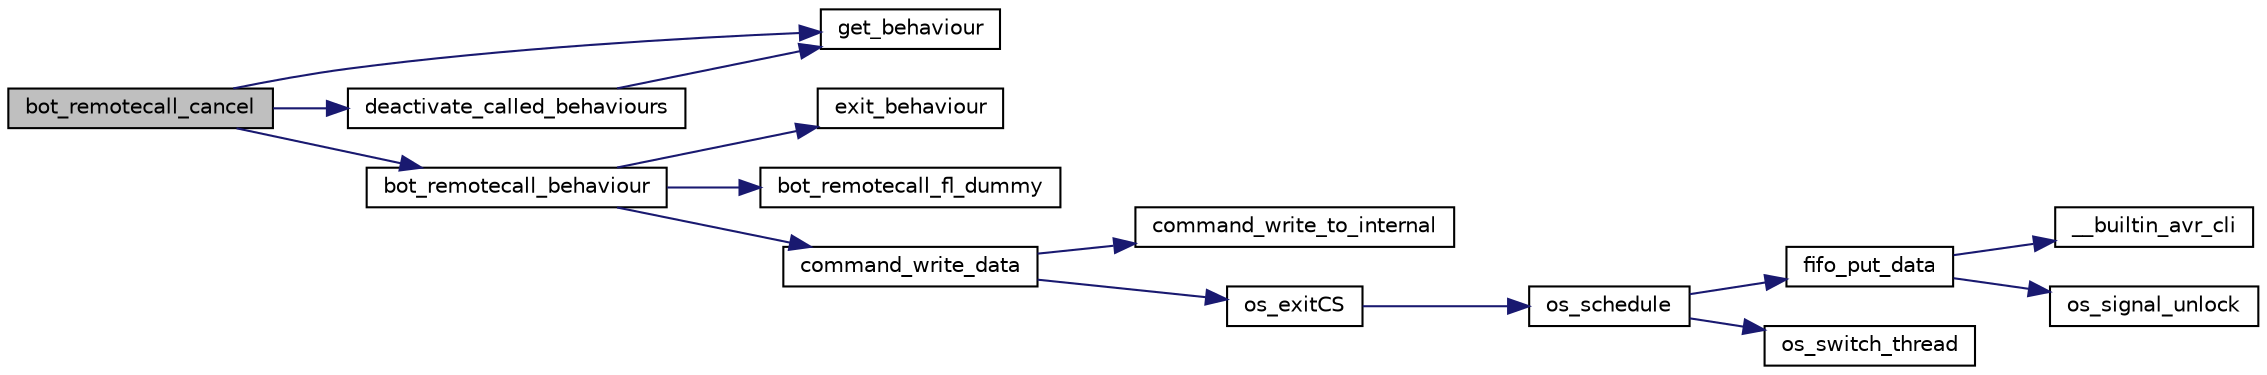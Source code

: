 digraph G
{
  edge [fontname="Helvetica",fontsize="10",labelfontname="Helvetica",labelfontsize="10"];
  node [fontname="Helvetica",fontsize="10",shape=record];
  rankdir="LR";
  Node1 [label="bot_remotecall_cancel",height=0.2,width=0.4,color="black", fillcolor="grey75", style="filled" fontcolor="black"];
  Node1 -> Node2 [color="midnightblue",fontsize="10",style="solid",fontname="Helvetica"];
  Node2 [label="get_behaviour",height=0.2,width=0.4,color="black", fillcolor="white", style="filled",URL="$bot-logic_8c.html#a11e7a95fd56f9703bd2bd9c61300df6c",tooltip="Liefert das Verhalten zurueck, welches durch function implementiert ist."];
  Node1 -> Node3 [color="midnightblue",fontsize="10",style="solid",fontname="Helvetica"];
  Node3 [label="bot_remotecall_behaviour",height=0.2,width=0.4,color="black", fillcolor="white", style="filled",URL="$behaviour__remotecall_8c.html#a471b777ece29bb0d0149ef4ac6241945",tooltip="Dieses Verhalten kuemmert sich darum die Verhalten, die von aussen angefragt wurden zu starten und li..."];
  Node3 -> Node4 [color="midnightblue",fontsize="10",style="solid",fontname="Helvetica"];
  Node4 [label="exit_behaviour",height=0.2,width=0.4,color="black", fillcolor="white", style="filled",URL="$bot-logic_8c.html#ae957e610d7a3b2034084f87277a319de",tooltip="Kehrt zum aufrufenden Verhalten zurueck und setzt den Status auf Erfolg oder Misserfolg."];
  Node3 -> Node5 [color="midnightblue",fontsize="10",style="solid",fontname="Helvetica"];
  Node5 [label="bot_remotecall_fl_dummy",height=0.2,width=0.4,color="black", fillcolor="white", style="filled",URL="$behaviour__remotecall_8c.html#a2b049dee846b1e153ad54fdadb62175a",tooltip="Dummy-Funktion, die nur dafuer sorgt, dass die Parameterdaten auch in den Floating-Point Registern st..."];
  Node3 -> Node6 [color="midnightblue",fontsize="10",style="solid",fontname="Helvetica"];
  Node6 [label="command_write_data",height=0.2,width=0.4,color="black", fillcolor="white", style="filled",URL="$command_8c.html#aef266284aebb772b9592228ed9019469"];
  Node6 -> Node7 [color="midnightblue",fontsize="10",style="solid",fontname="Helvetica"];
  Node7 [label="command_write_to_internal",height=0.2,width=0.4,color="black", fillcolor="white", style="filled",URL="$command_8c.html#a428cf92e37fc9bbc0ffc48912c3022ac"];
  Node6 -> Node8 [color="midnightblue",fontsize="10",style="solid",fontname="Helvetica"];
  Node8 [label="os_exitCS",height=0.2,width=0.4,color="black", fillcolor="white", style="filled",URL="$os__thread_8h.html#a146cd9b383b02d8e5424e2de5bfdf7e1"];
  Node8 -> Node9 [color="midnightblue",fontsize="10",style="solid",fontname="Helvetica"];
  Node9 [label="os_schedule",height=0.2,width=0.4,color="black", fillcolor="white", style="filled",URL="$os__scheduler_8h.html#aaf0ea29568109bcdfb1d527f223accad"];
  Node9 -> Node10 [color="midnightblue",fontsize="10",style="solid",fontname="Helvetica"];
  Node10 [label="fifo_put_data",height=0.2,width=0.4,color="black", fillcolor="white", style="filled",URL="$fifo_8c.html#a7b3f9ad457273c9717bff49113c84250"];
  Node10 -> Node11 [color="midnightblue",fontsize="10",style="solid",fontname="Helvetica"];
  Node11 [label="__builtin_avr_cli",height=0.2,width=0.4,color="black", fillcolor="white", style="filled",URL="$builtins_8h.html#a41590bd57be6a89c1b9bcafe523207f2",tooltip="Disables all interrupts by clearing the global interrupt mask."];
  Node10 -> Node12 [color="midnightblue",fontsize="10",style="solid",fontname="Helvetica"];
  Node12 [label="os_signal_unlock",height=0.2,width=0.4,color="black", fillcolor="white", style="filled",URL="$os__thread__pc_8c.html#aa0b166109be9754de9b8b863b8d197c7"];
  Node9 -> Node13 [color="midnightblue",fontsize="10",style="solid",fontname="Helvetica"];
  Node13 [label="os_switch_thread",height=0.2,width=0.4,color="black", fillcolor="white", style="filled",URL="$os__thread_8h.html#afa82438e9832609bc5ffbddad166e1b7"];
  Node1 -> Node14 [color="midnightblue",fontsize="10",style="solid",fontname="Helvetica"];
  Node14 [label="deactivate_called_behaviours",height=0.2,width=0.4,color="black", fillcolor="white", style="filled",URL="$bot-logic_8c.html#a7f318ddb329eb66eb8ac6053e65b415f",tooltip="Deaktiviert alle von diesem Verhalten aufgerufenen Verhalten."];
  Node14 -> Node2 [color="midnightblue",fontsize="10",style="solid",fontname="Helvetica"];
}
